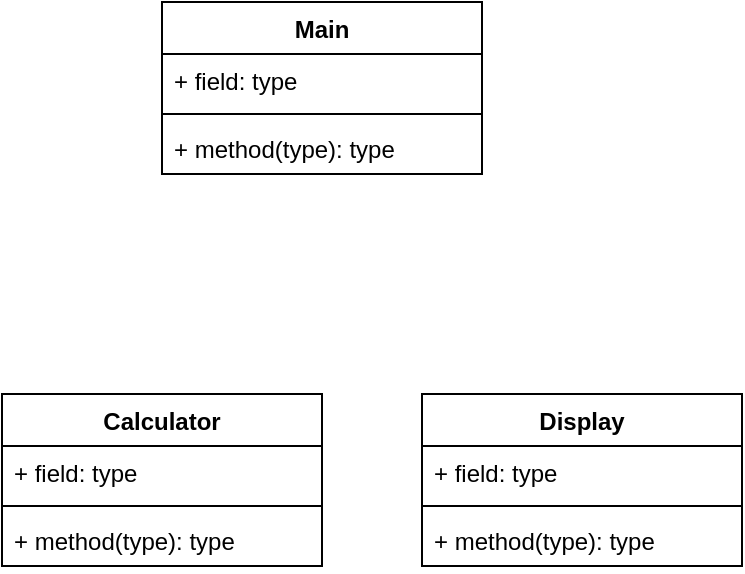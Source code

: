 <mxfile version="27.1.5">
  <diagram name="Page-1" id="-007v0x8Z1xYSmwJbICP">
    <mxGraphModel dx="1124" dy="653" grid="1" gridSize="10" guides="1" tooltips="1" connect="1" arrows="1" fold="1" page="1" pageScale="1" pageWidth="850" pageHeight="1100" math="0" shadow="0">
      <root>
        <mxCell id="0" />
        <mxCell id="1" parent="0" />
        <mxCell id="UJDUnwnKkrYRuIz-aSiv-1" value="Calculator" style="swimlane;fontStyle=1;align=center;verticalAlign=top;childLayout=stackLayout;horizontal=1;startSize=26;horizontalStack=0;resizeParent=1;resizeParentMax=0;resizeLast=0;collapsible=1;marginBottom=0;whiteSpace=wrap;html=1;" vertex="1" parent="1">
          <mxGeometry x="150" y="426" width="160" height="86" as="geometry" />
        </mxCell>
        <mxCell id="UJDUnwnKkrYRuIz-aSiv-2" value="+ field: type" style="text;strokeColor=none;fillColor=none;align=left;verticalAlign=top;spacingLeft=4;spacingRight=4;overflow=hidden;rotatable=0;points=[[0,0.5],[1,0.5]];portConstraint=eastwest;whiteSpace=wrap;html=1;" vertex="1" parent="UJDUnwnKkrYRuIz-aSiv-1">
          <mxGeometry y="26" width="160" height="26" as="geometry" />
        </mxCell>
        <mxCell id="UJDUnwnKkrYRuIz-aSiv-3" value="" style="line;strokeWidth=1;fillColor=none;align=left;verticalAlign=middle;spacingTop=-1;spacingLeft=3;spacingRight=3;rotatable=0;labelPosition=right;points=[];portConstraint=eastwest;strokeColor=inherit;" vertex="1" parent="UJDUnwnKkrYRuIz-aSiv-1">
          <mxGeometry y="52" width="160" height="8" as="geometry" />
        </mxCell>
        <mxCell id="UJDUnwnKkrYRuIz-aSiv-4" value="+ method(type): type" style="text;strokeColor=none;fillColor=none;align=left;verticalAlign=top;spacingLeft=4;spacingRight=4;overflow=hidden;rotatable=0;points=[[0,0.5],[1,0.5]];portConstraint=eastwest;whiteSpace=wrap;html=1;" vertex="1" parent="UJDUnwnKkrYRuIz-aSiv-1">
          <mxGeometry y="60" width="160" height="26" as="geometry" />
        </mxCell>
        <mxCell id="UJDUnwnKkrYRuIz-aSiv-5" value="Display" style="swimlane;fontStyle=1;align=center;verticalAlign=top;childLayout=stackLayout;horizontal=1;startSize=26;horizontalStack=0;resizeParent=1;resizeParentMax=0;resizeLast=0;collapsible=1;marginBottom=0;whiteSpace=wrap;html=1;" vertex="1" parent="1">
          <mxGeometry x="360" y="426" width="160" height="86" as="geometry" />
        </mxCell>
        <mxCell id="UJDUnwnKkrYRuIz-aSiv-6" value="+ field: type" style="text;strokeColor=none;fillColor=none;align=left;verticalAlign=top;spacingLeft=4;spacingRight=4;overflow=hidden;rotatable=0;points=[[0,0.5],[1,0.5]];portConstraint=eastwest;whiteSpace=wrap;html=1;" vertex="1" parent="UJDUnwnKkrYRuIz-aSiv-5">
          <mxGeometry y="26" width="160" height="26" as="geometry" />
        </mxCell>
        <mxCell id="UJDUnwnKkrYRuIz-aSiv-7" value="" style="line;strokeWidth=1;fillColor=none;align=left;verticalAlign=middle;spacingTop=-1;spacingLeft=3;spacingRight=3;rotatable=0;labelPosition=right;points=[];portConstraint=eastwest;strokeColor=inherit;" vertex="1" parent="UJDUnwnKkrYRuIz-aSiv-5">
          <mxGeometry y="52" width="160" height="8" as="geometry" />
        </mxCell>
        <mxCell id="UJDUnwnKkrYRuIz-aSiv-8" value="+ method(type): type" style="text;strokeColor=none;fillColor=none;align=left;verticalAlign=top;spacingLeft=4;spacingRight=4;overflow=hidden;rotatable=0;points=[[0,0.5],[1,0.5]];portConstraint=eastwest;whiteSpace=wrap;html=1;" vertex="1" parent="UJDUnwnKkrYRuIz-aSiv-5">
          <mxGeometry y="60" width="160" height="26" as="geometry" />
        </mxCell>
        <mxCell id="UJDUnwnKkrYRuIz-aSiv-13" value="Main" style="swimlane;fontStyle=1;align=center;verticalAlign=top;childLayout=stackLayout;horizontal=1;startSize=26;horizontalStack=0;resizeParent=1;resizeParentMax=0;resizeLast=0;collapsible=1;marginBottom=0;whiteSpace=wrap;html=1;" vertex="1" parent="1">
          <mxGeometry x="230" y="230" width="160" height="86" as="geometry" />
        </mxCell>
        <mxCell id="UJDUnwnKkrYRuIz-aSiv-14" value="+ field: type" style="text;strokeColor=none;fillColor=none;align=left;verticalAlign=top;spacingLeft=4;spacingRight=4;overflow=hidden;rotatable=0;points=[[0,0.5],[1,0.5]];portConstraint=eastwest;whiteSpace=wrap;html=1;" vertex="1" parent="UJDUnwnKkrYRuIz-aSiv-13">
          <mxGeometry y="26" width="160" height="26" as="geometry" />
        </mxCell>
        <mxCell id="UJDUnwnKkrYRuIz-aSiv-15" value="" style="line;strokeWidth=1;fillColor=none;align=left;verticalAlign=middle;spacingTop=-1;spacingLeft=3;spacingRight=3;rotatable=0;labelPosition=right;points=[];portConstraint=eastwest;strokeColor=inherit;" vertex="1" parent="UJDUnwnKkrYRuIz-aSiv-13">
          <mxGeometry y="52" width="160" height="8" as="geometry" />
        </mxCell>
        <mxCell id="UJDUnwnKkrYRuIz-aSiv-16" value="+ method(type): type" style="text;strokeColor=none;fillColor=none;align=left;verticalAlign=top;spacingLeft=4;spacingRight=4;overflow=hidden;rotatable=0;points=[[0,0.5],[1,0.5]];portConstraint=eastwest;whiteSpace=wrap;html=1;" vertex="1" parent="UJDUnwnKkrYRuIz-aSiv-13">
          <mxGeometry y="60" width="160" height="26" as="geometry" />
        </mxCell>
      </root>
    </mxGraphModel>
  </diagram>
</mxfile>
